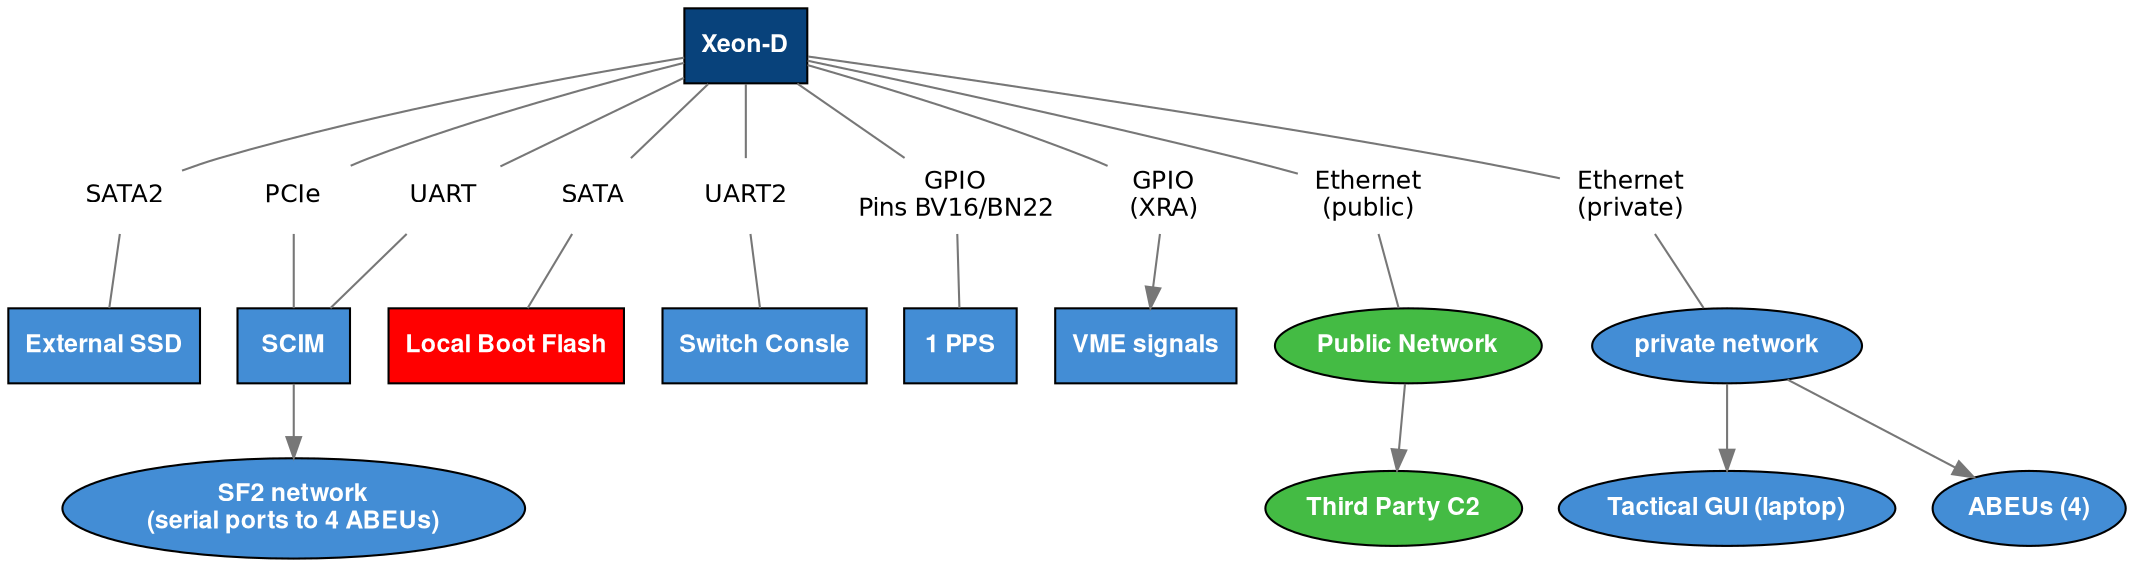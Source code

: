 digraph G {
    node [shape=rect style=filled
         fontcolor=white fontsize=12 fontname="Helvetica Bold"]
    edge [style=solid color="#777777"]

    // Main processor
    //
    XeonD         [fillcolor="#08427b" label="Xeon-D"]

    // Externals
    //
    ssd [fillcolor="#438dd5" label="External SSD"]
    scim [fillcolor="#438dd5" label="SCIM"]
    bootf [fillcolor="#FF0000" label="Local Boot Flash" ]
    pps [fillcolor="#438dd5" label="1 PPS" ]
    switch_console [fillcolor="#438dd5" label="Switch Consle" ]
    vme_signals [fillcolor="#438dd5" label="VME signals"]

    sf2_network [shape=ellipse fillcolor="#438dd5" label="SF2 network\n(serial ports to 4 ABEUs)"]
    priv_network [shape=ellipse fillcolor="#438dd5" label="private network"]
    trui [shape=ellipse fillcolor="#438dd5" label="Tactical GUI (laptop)"]
    abeus [shape=ellipse fillcolor="#438dd5" label="ABEUs (4)"]

    pub_network [shape=ellipse fillcolor="#44BB44" label="Public Network" ]

    c2 [shape=ellipse fillcolor="#44BB44" label="Third Party C2" ]

    // Connectors
    //
    sata2
                [fillcolor=white
                style="filled,setlinewidth(0)"
                fontcolor=black fontname="Helvetica" shape=plaintext label="SATA2"]
    pcie
                [fillcolor=white
                style="filled,setlinewidth(0)"
                fontcolor=black fontname="Helvetica" shape=plaintext label="PCIe"]

    sata
                [fillcolor=white
                style="filled,setlinewidth(0)"
                fontcolor=black fontname="Helvetica" shape=plaintext label="SATA"]

    uart
                [fillcolor=white
                style="filled,setlinewidth(0)"
                fontcolor=black fontname="Helvetica" shape=plaintext label="UART"]

    uart2
                [fillcolor=white
                style="filled,setlinewidth(0)"
                fontcolor=black fontname="Helvetica" shape=plaintext label="UART2"]

    gpio
                [fillcolor=white
                style="filled,setlinewidth(0)"
                fontcolor=black fontname="Helvetica" shape=plaintext label="GPIO\nPins BV16/BN22"]

    gpio_xra
                [fillcolor=white
                style="filled,setlinewidth(0)"
                fontcolor=black fontname="Helvetica" shape=plaintext label="GPIO\n(XRA)"]

    eth_pub
                [fillcolor=white
                style="filled,setlinewidth(0)"
                fontcolor=black fontname="Helvetica" shape=plaintext label="Ethernet\n(public)"]

    eth_priv
                [fillcolor=white
                style="filled,setlinewidth(0)"
                fontcolor=black fontname="Helvetica" shape=plaintext label="Ethernet\n(private)"]

    XeonD -> sata [dir=none]
    XeonD -> sata2 [dir=none]
    XeonD -> pcie [dir=none]
    XeonD -> uart [dir=none]
    XeonD -> uart2 [dir=none]
    XeonD -> gpio [dir=none]
    XeonD -> gpio_xra [dir=none]
    XeonD -> eth_pub [dir=none]
    XeonD -> eth_priv [dir=none]

    sata -> bootf [dir=none]
    sata2 -> ssd [dir=none]
    pcie -> scim [dir=none]
    uart -> scim [dir=none]
    uart2 -> switch_console [dir=none]
    gpio -> pps [dir=none]
    gpio_xra -> vme_signals
    eth_pub -> pub_network [dir=none]
    eth_priv -> priv_network [dir=none]

    pub_network -> c2
    scim -> sf2_network
    priv_network -> trui
    priv_network -> abeus
}


